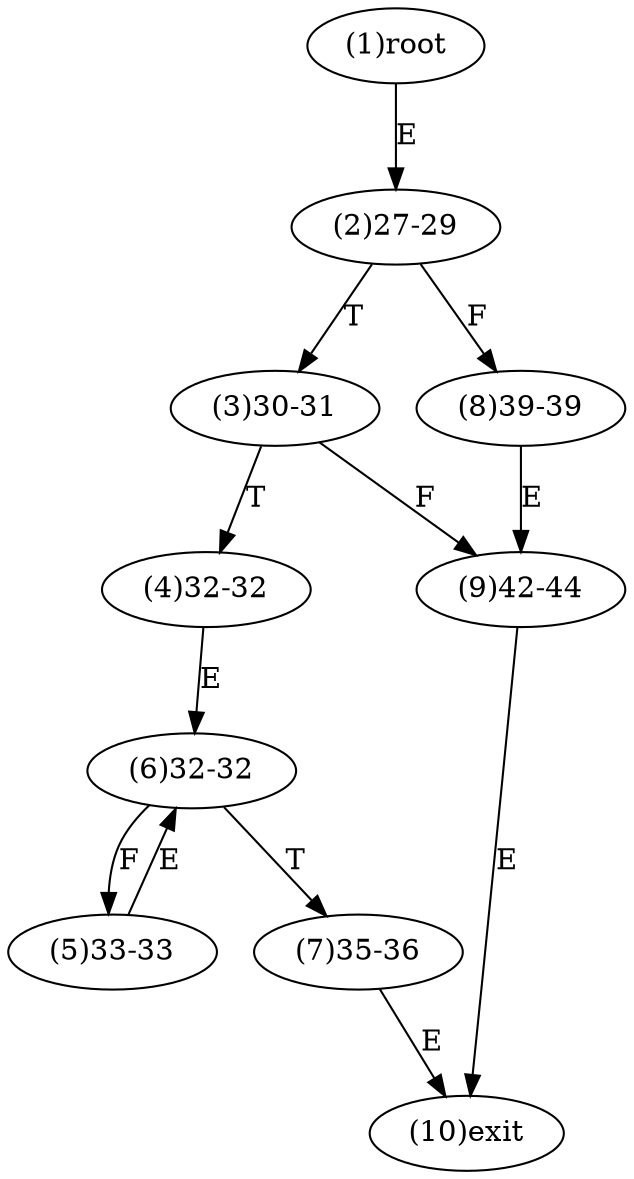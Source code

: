 digraph "" { 
1[ label="(1)root"];
2[ label="(2)27-29"];
3[ label="(3)30-31"];
4[ label="(4)32-32"];
5[ label="(5)33-33"];
6[ label="(6)32-32"];
7[ label="(7)35-36"];
8[ label="(8)39-39"];
9[ label="(9)42-44"];
10[ label="(10)exit"];
1->2[ label="E"];
2->8[ label="F"];
2->3[ label="T"];
3->9[ label="F"];
3->4[ label="T"];
4->6[ label="E"];
5->6[ label="E"];
6->5[ label="F"];
6->7[ label="T"];
7->10[ label="E"];
8->9[ label="E"];
9->10[ label="E"];
}